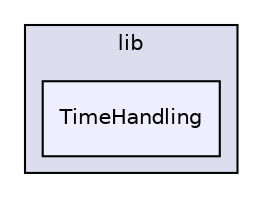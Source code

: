digraph "TimeHandling" {
  compound=true
  node [ fontsize="10", fontname="Helvetica"];
  edge [ labelfontsize="10", labelfontname="Helvetica"];
  subgraph clusterdir_9f13e7e48b1dae88d68f6e470b94897e {
    graph [ bgcolor="#ddddee", pencolor="black", label="lib" fontname="Helvetica", fontsize="10", URL="dir_9f13e7e48b1dae88d68f6e470b94897e.html"]
  dir_541084778b24810f6e23393f90777da4 [shape=box, label="TimeHandling", style="filled", fillcolor="#eeeeff", pencolor="black", URL="dir_541084778b24810f6e23393f90777da4.html"];
  }
}
